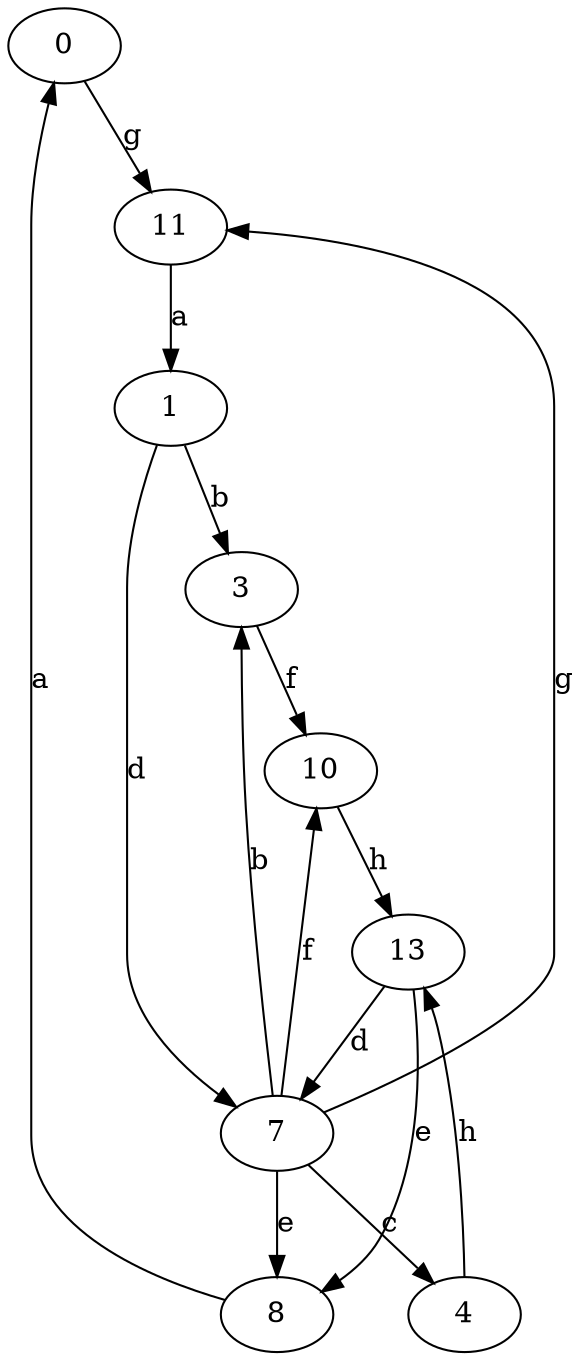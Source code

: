 strict digraph  {
0;
1;
3;
4;
7;
8;
10;
11;
13;
0 -> 11  [label=g];
1 -> 3  [label=b];
1 -> 7  [label=d];
3 -> 10  [label=f];
4 -> 13  [label=h];
7 -> 3  [label=b];
7 -> 4  [label=c];
7 -> 8  [label=e];
7 -> 10  [label=f];
7 -> 11  [label=g];
8 -> 0  [label=a];
10 -> 13  [label=h];
11 -> 1  [label=a];
13 -> 7  [label=d];
13 -> 8  [label=e];
}
